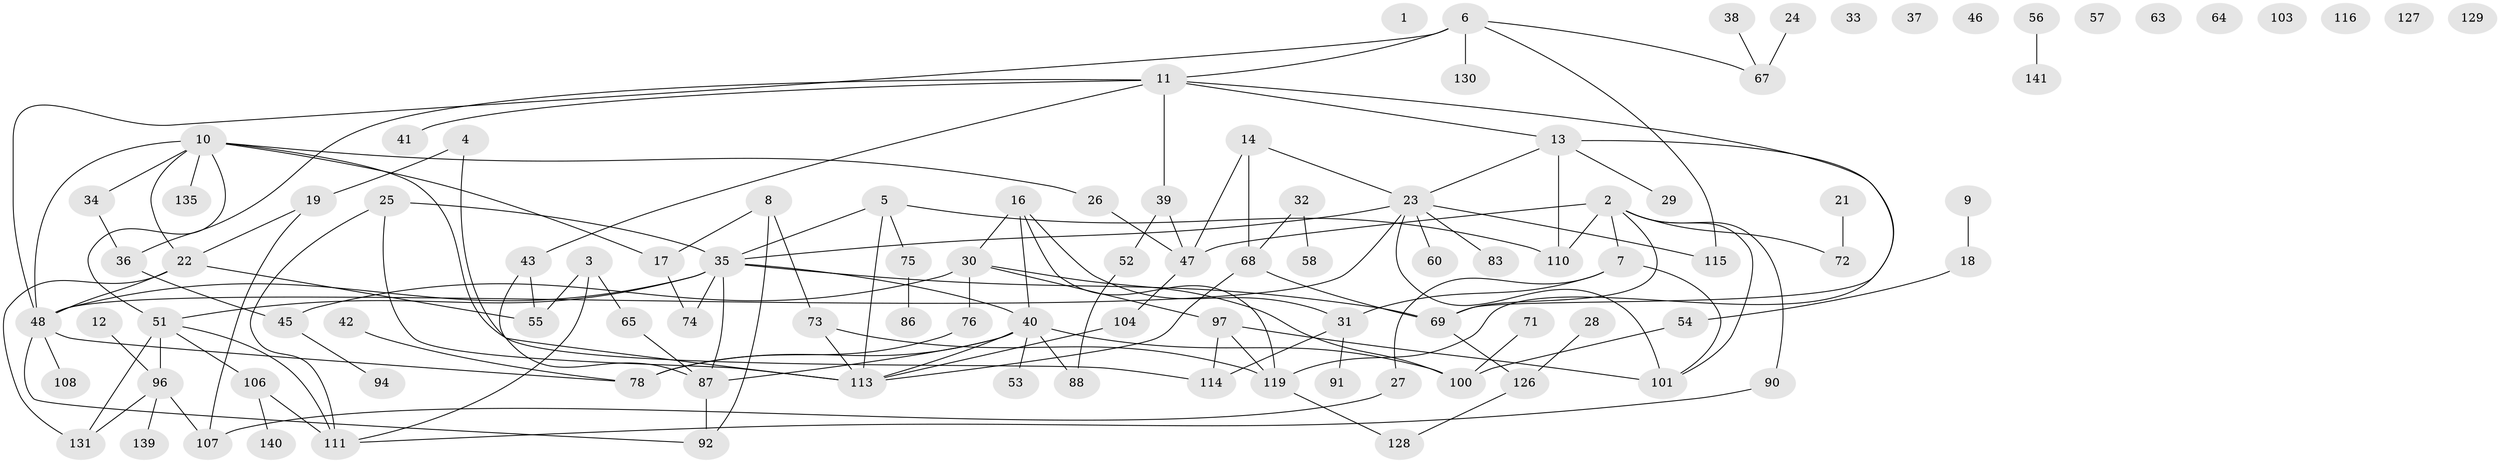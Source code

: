 // original degree distribution, {0: 0.07801418439716312, 3: 0.2553191489361702, 2: 0.23404255319148937, 4: 0.09929078014184398, 1: 0.20567375886524822, 6: 0.02127659574468085, 5: 0.09929078014184398, 7: 0.0070921985815602835}
// Generated by graph-tools (version 1.1) at 2025/41/03/06/25 10:41:23]
// undirected, 101 vertices, 137 edges
graph export_dot {
graph [start="1"]
  node [color=gray90,style=filled];
  1;
  2 [super="+44"];
  3 [super="+20"];
  4 [super="+112"];
  5 [super="+105"];
  6 [super="+62"];
  7 [super="+125"];
  8 [super="+133"];
  9;
  10 [super="+66"];
  11 [super="+138"];
  12;
  13 [super="+122"];
  14 [super="+15"];
  16 [super="+132"];
  17;
  18;
  19;
  21;
  22 [super="+59"];
  23 [super="+61"];
  24;
  25;
  26;
  27;
  28;
  29;
  30 [super="+93"];
  31 [super="+109"];
  32 [super="+81"];
  33;
  34;
  35 [super="+102"];
  36 [super="+82"];
  37;
  38;
  39;
  40 [super="+99"];
  41 [super="+85"];
  42;
  43 [super="+95"];
  45 [super="+98"];
  46;
  47 [super="+50"];
  48 [super="+49"];
  51 [super="+89"];
  52;
  53;
  54;
  55;
  56 [super="+79"];
  57;
  58;
  60;
  63;
  64;
  65;
  67;
  68 [super="+70"];
  69 [super="+84"];
  71;
  72 [super="+77"];
  73;
  74;
  75 [super="+121"];
  76;
  78 [super="+80"];
  83;
  86;
  87;
  88;
  90 [super="+134"];
  91;
  92;
  94 [super="+123"];
  96 [super="+118"];
  97 [super="+120"];
  100 [super="+136"];
  101;
  103;
  104;
  106;
  107 [super="+117"];
  108;
  110;
  111;
  113 [super="+124"];
  114;
  115;
  116;
  119 [super="+137"];
  126;
  127;
  128;
  129;
  130;
  131;
  135;
  139;
  140;
  141;
  2 -- 72;
  2 -- 101;
  2 -- 69;
  2 -- 7;
  2 -- 90;
  2 -- 110;
  2 -- 47;
  3 -- 65;
  3 -- 111;
  3 -- 55;
  4 -- 19;
  4 -- 113;
  5 -- 110;
  5 -- 35;
  5 -- 75;
  5 -- 113;
  6 -- 67;
  6 -- 130;
  6 -- 115;
  6 -- 48;
  6 -- 11;
  7 -- 31;
  7 -- 27;
  7 -- 101;
  8 -- 17;
  8 -- 73;
  8 -- 92;
  9 -- 18;
  10 -- 34;
  10 -- 114;
  10 -- 135;
  10 -- 51;
  10 -- 48;
  10 -- 17;
  10 -- 26;
  10 -- 22;
  11 -- 36;
  11 -- 39;
  11 -- 43;
  11 -- 41;
  11 -- 13;
  11 -- 69;
  12 -- 96;
  13 -- 23;
  13 -- 119;
  13 -- 29;
  13 -- 110;
  14 -- 23;
  14 -- 68;
  14 -- 47;
  16 -- 119;
  16 -- 40;
  16 -- 31;
  16 -- 30;
  17 -- 74;
  18 -- 54;
  19 -- 107;
  19 -- 22;
  21 -- 72;
  22 -- 48;
  22 -- 131;
  22 -- 55;
  23 -- 35;
  23 -- 60;
  23 -- 101;
  23 -- 115;
  23 -- 83;
  23 -- 48;
  24 -- 67;
  25 -- 35;
  25 -- 111;
  25 -- 113;
  26 -- 47;
  27 -- 107;
  28 -- 126;
  30 -- 100;
  30 -- 45;
  30 -- 76;
  30 -- 97;
  31 -- 91;
  31 -- 114;
  32 -- 58;
  32 -- 68;
  34 -- 36;
  35 -- 40;
  35 -- 48;
  35 -- 87;
  35 -- 51;
  35 -- 69;
  35 -- 74;
  36 -- 45;
  38 -- 67;
  39 -- 47;
  39 -- 52;
  40 -- 53;
  40 -- 113;
  40 -- 87;
  40 -- 88;
  40 -- 78;
  40 -- 100;
  42 -- 78;
  43 -- 55;
  43 -- 87;
  45 -- 94;
  47 -- 104;
  48 -- 92;
  48 -- 108;
  48 -- 78;
  51 -- 111;
  51 -- 96;
  51 -- 131;
  51 -- 106;
  52 -- 88;
  54 -- 100;
  56 -- 141;
  65 -- 87;
  68 -- 69;
  68 -- 113;
  69 -- 126;
  71 -- 100;
  73 -- 113;
  73 -- 119;
  75 -- 86;
  76 -- 78;
  87 -- 92;
  90 -- 111;
  96 -- 107;
  96 -- 139;
  96 -- 131;
  97 -- 101;
  97 -- 114;
  97 -- 119;
  104 -- 113;
  106 -- 111;
  106 -- 140;
  119 -- 128;
  126 -- 128;
}
